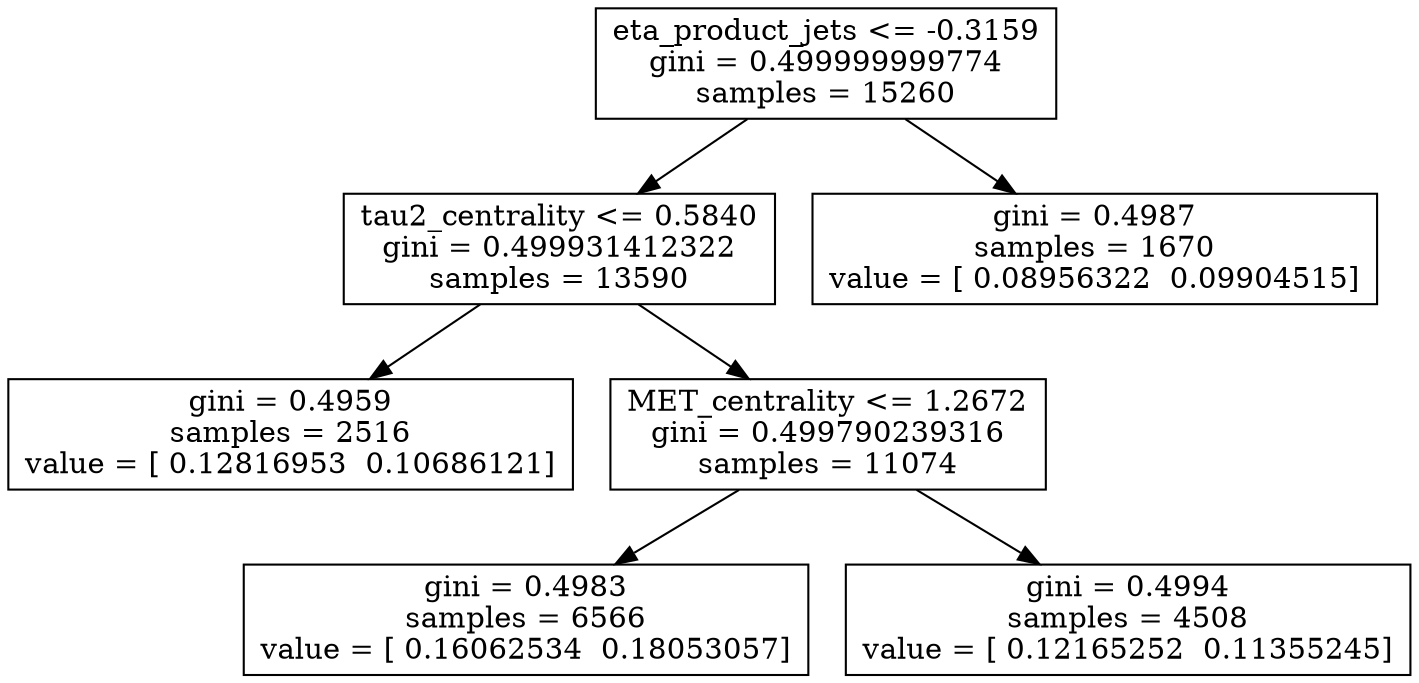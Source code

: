digraph Tree {
0 [label="eta_product_jets <= -0.3159\ngini = 0.499999999774\nsamples = 15260", shape="box"] ;
1 [label="tau2_centrality <= 0.5840\ngini = 0.499931412322\nsamples = 13590", shape="box"] ;
0 -> 1 ;
2 [label="gini = 0.4959\nsamples = 2516\nvalue = [ 0.12816953  0.10686121]", shape="box"] ;
1 -> 2 ;
3 [label="MET_centrality <= 1.2672\ngini = 0.499790239316\nsamples = 11074", shape="box"] ;
1 -> 3 ;
4 [label="gini = 0.4983\nsamples = 6566\nvalue = [ 0.16062534  0.18053057]", shape="box"] ;
3 -> 4 ;
5 [label="gini = 0.4994\nsamples = 4508\nvalue = [ 0.12165252  0.11355245]", shape="box"] ;
3 -> 5 ;
6 [label="gini = 0.4987\nsamples = 1670\nvalue = [ 0.08956322  0.09904515]", shape="box"] ;
0 -> 6 ;
}